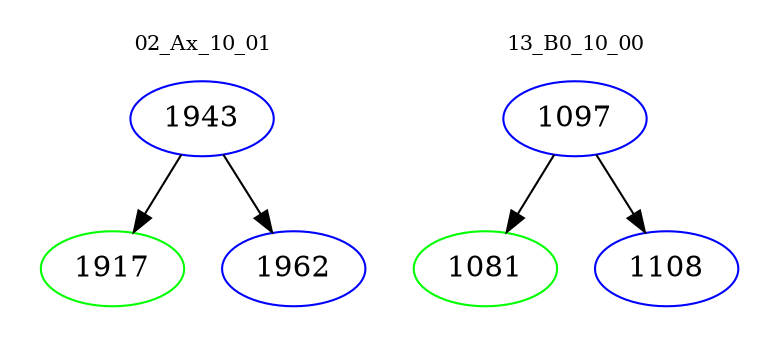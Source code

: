 digraph{
subgraph cluster_0 {
color = white
label = "02_Ax_10_01";
fontsize=10;
T0_1943 [label="1943", color="blue"]
T0_1943 -> T0_1917 [color="black"]
T0_1917 [label="1917", color="green"]
T0_1943 -> T0_1962 [color="black"]
T0_1962 [label="1962", color="blue"]
}
subgraph cluster_1 {
color = white
label = "13_B0_10_00";
fontsize=10;
T1_1097 [label="1097", color="blue"]
T1_1097 -> T1_1081 [color="black"]
T1_1081 [label="1081", color="green"]
T1_1097 -> T1_1108 [color="black"]
T1_1108 [label="1108", color="blue"]
}
}
